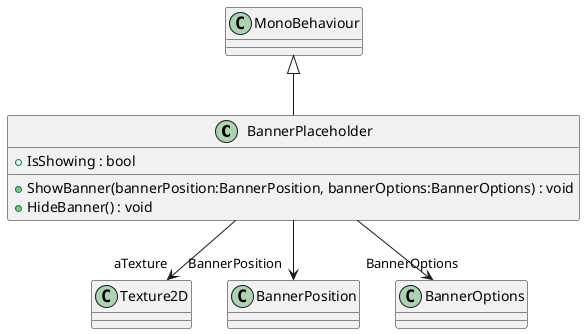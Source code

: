 @startuml
class BannerPlaceholder {
    + IsShowing : bool
    + ShowBanner(bannerPosition:BannerPosition, bannerOptions:BannerOptions) : void
    + HideBanner() : void
}
MonoBehaviour <|-- BannerPlaceholder
BannerPlaceholder --> "aTexture" Texture2D
BannerPlaceholder --> "BannerPosition" BannerPosition
BannerPlaceholder --> "BannerOptions" BannerOptions
@enduml
